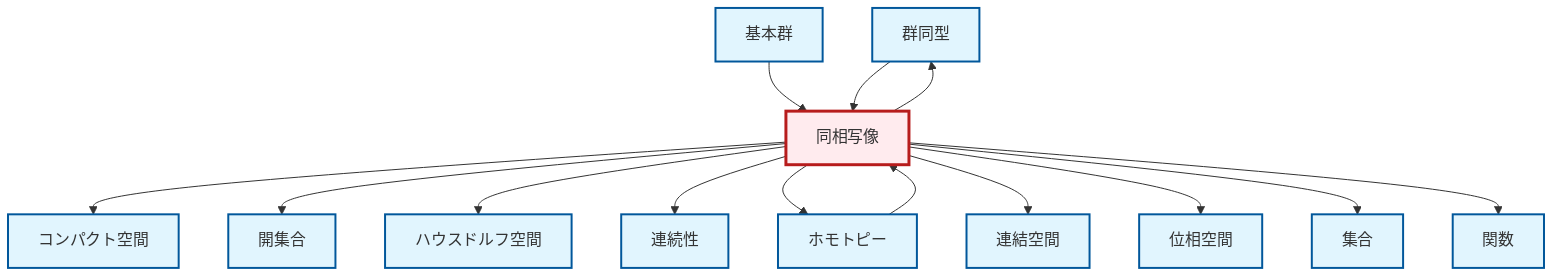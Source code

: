 graph TD
    classDef definition fill:#e1f5fe,stroke:#01579b,stroke-width:2px
    classDef theorem fill:#f3e5f5,stroke:#4a148c,stroke-width:2px
    classDef axiom fill:#fff3e0,stroke:#e65100,stroke-width:2px
    classDef example fill:#e8f5e9,stroke:#1b5e20,stroke-width:2px
    classDef current fill:#ffebee,stroke:#b71c1c,stroke-width:3px
    def-isomorphism["群同型"]:::definition
    def-compact["コンパクト空間"]:::definition
    def-topological-space["位相空間"]:::definition
    def-hausdorff["ハウスドルフ空間"]:::definition
    def-homotopy["ホモトピー"]:::definition
    def-homeomorphism["同相写像"]:::definition
    def-connected["連結空間"]:::definition
    def-open-set["開集合"]:::definition
    def-continuity["連続性"]:::definition
    def-set["集合"]:::definition
    def-function["関数"]:::definition
    def-fundamental-group["基本群"]:::definition
    def-fundamental-group --> def-homeomorphism
    def-homeomorphism --> def-compact
    def-homeomorphism --> def-open-set
    def-homotopy --> def-homeomorphism
    def-isomorphism --> def-homeomorphism
    def-homeomorphism --> def-hausdorff
    def-homeomorphism --> def-continuity
    def-homeomorphism --> def-homotopy
    def-homeomorphism --> def-connected
    def-homeomorphism --> def-isomorphism
    def-homeomorphism --> def-topological-space
    def-homeomorphism --> def-set
    def-homeomorphism --> def-function
    class def-homeomorphism current
